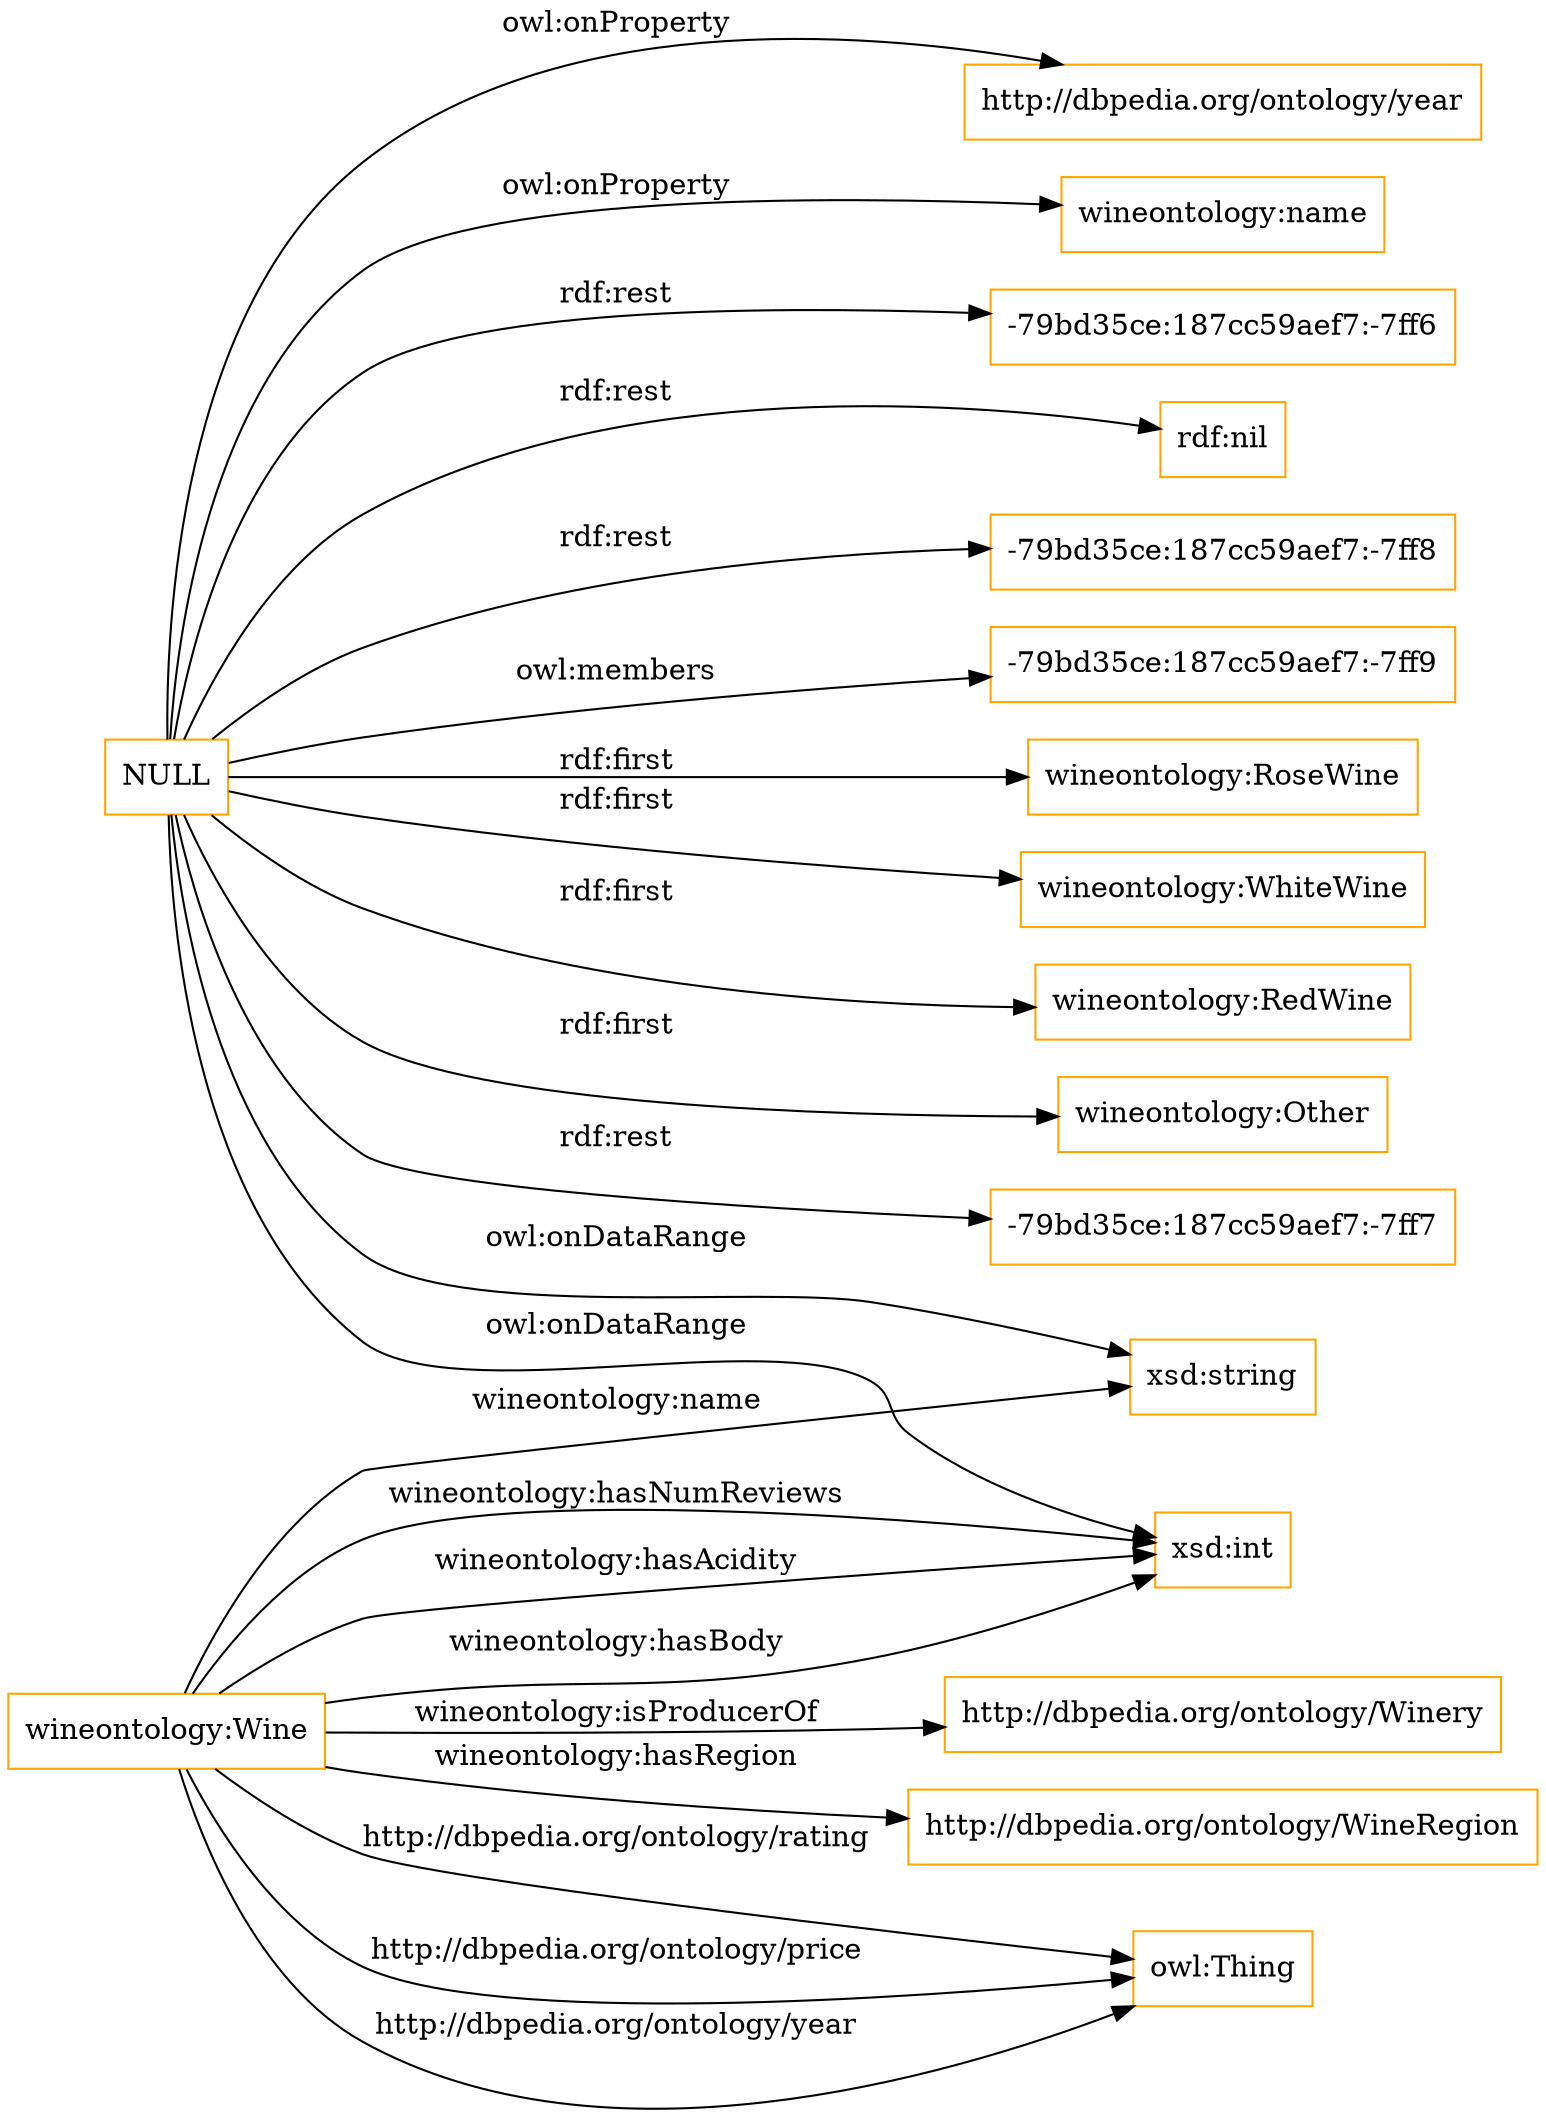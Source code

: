 digraph ar2dtool_diagram { 
rankdir=LR;
size="1501"
node [shape = rectangle, color="orange"]; "wineontology:RoseWine" "wineontology:Wine" "wineontology:WhiteWine" "wineontology:RedWine" "http://dbpedia.org/ontology/Winery" "http://dbpedia.org/ontology/WineRegion" "wineontology:Other" ; /*classes style*/
	"NULL" -> "wineontology:WhiteWine" [ label = "rdf:first" ];
	"NULL" -> "-79bd35ce:187cc59aef7:-7ff7" [ label = "rdf:rest" ];
	"NULL" -> "http://dbpedia.org/ontology/year" [ label = "owl:onProperty" ];
	"NULL" -> "wineontology:name" [ label = "owl:onProperty" ];
	"NULL" -> "-79bd35ce:187cc59aef7:-7ff6" [ label = "rdf:rest" ];
	"NULL" -> "rdf:nil" [ label = "rdf:rest" ];
	"NULL" -> "wineontology:RedWine" [ label = "rdf:first" ];
	"NULL" -> "xsd:string" [ label = "owl:onDataRange" ];
	"NULL" -> "wineontology:Other" [ label = "rdf:first" ];
	"NULL" -> "xsd:int" [ label = "owl:onDataRange" ];
	"NULL" -> "-79bd35ce:187cc59aef7:-7ff8" [ label = "rdf:rest" ];
	"NULL" -> "-79bd35ce:187cc59aef7:-7ff9" [ label = "owl:members" ];
	"NULL" -> "wineontology:RoseWine" [ label = "rdf:first" ];
	"wineontology:Wine" -> "http://dbpedia.org/ontology/WineRegion" [ label = "wineontology:hasRegion" ];
	"wineontology:Wine" -> "xsd:int" [ label = "wineontology:hasAcidity" ];
	"wineontology:Wine" -> "xsd:int" [ label = "wineontology:hasBody" ];
	"wineontology:Wine" -> "http://dbpedia.org/ontology/Winery" [ label = "wineontology:isProducerOf" ];
	"wineontology:Wine" -> "xsd:int" [ label = "wineontology:hasNumReviews" ];
	"wineontology:Wine" -> "owl:Thing" [ label = "http://dbpedia.org/ontology/price" ];
	"wineontology:Wine" -> "owl:Thing" [ label = "http://dbpedia.org/ontology/year" ];
	"wineontology:Wine" -> "owl:Thing" [ label = "http://dbpedia.org/ontology/rating" ];
	"wineontology:Wine" -> "xsd:string" [ label = "wineontology:name" ];

}
